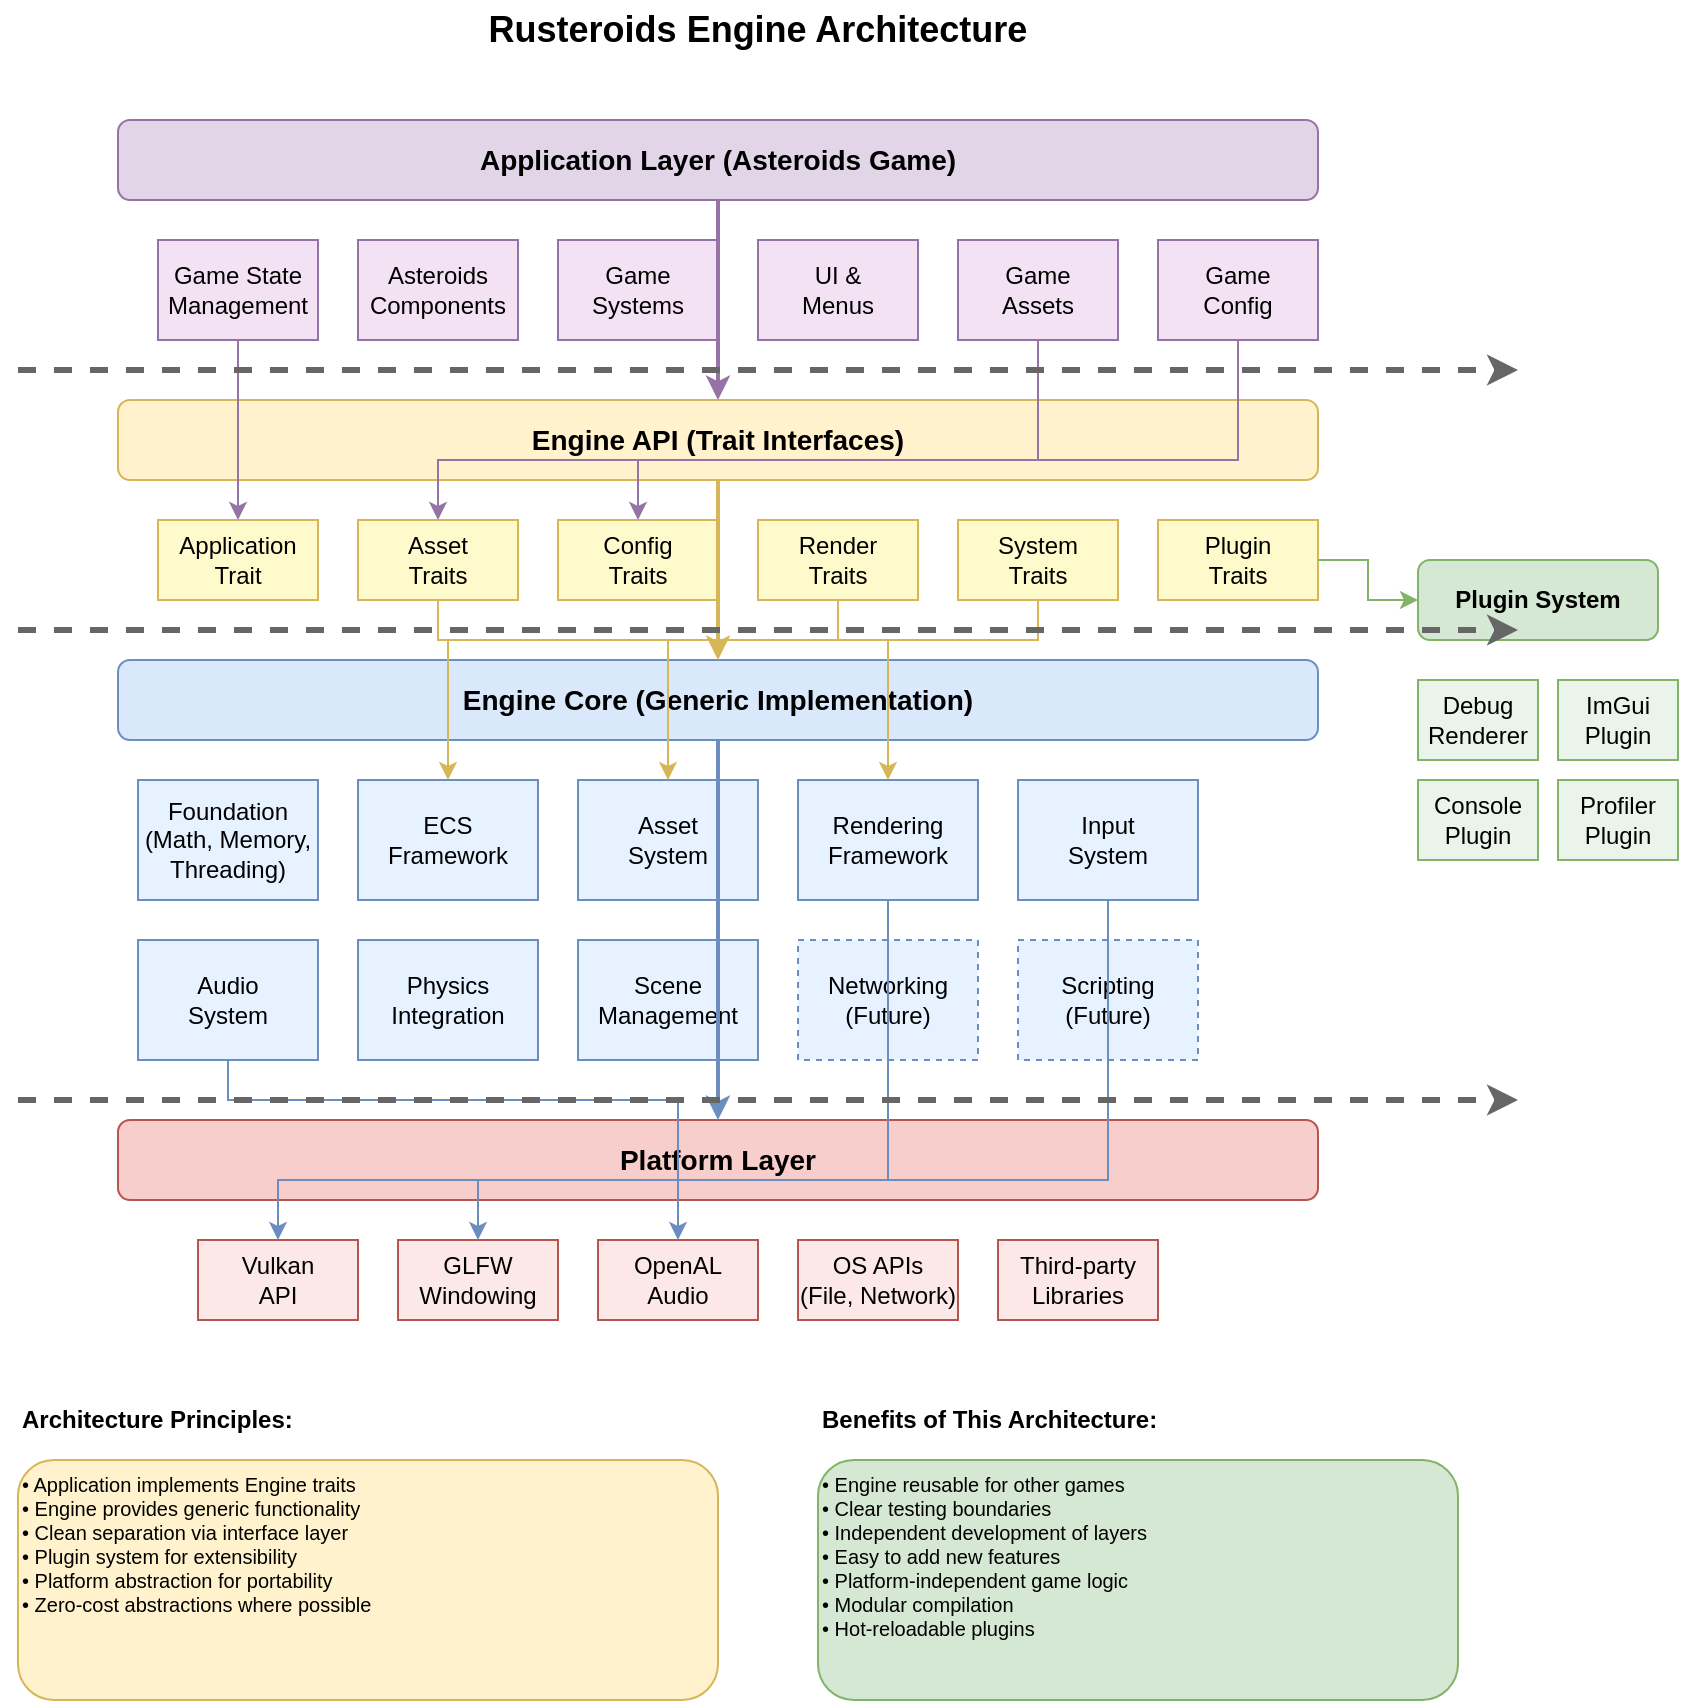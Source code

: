 <mxfile version="24.6.4" type="device">
  <diagram name="Engine Architecture" id="engine-arch">
    <mxGraphModel dx="1422" dy="954" grid="1" gridSize="10" guides="1" tooltips="1" connect="1" arrows="1" fold="1" page="1" pageScale="1" pageWidth="827" pageHeight="1169" math="0" shadow="0">
      <root>
        <mxCell id="0" />
        <mxCell id="1" parent="0" />
        
        <!-- Title -->
        <mxCell id="title" value="Rusteroids Engine Architecture" style="text;html=1;strokeColor=none;fillColor=none;align=center;verticalAlign=middle;whiteSpace=wrap;rounded=0;fontSize=18;fontStyle=1" vertex="1" parent="1">
          <mxGeometry x="280" y="20" width="280" height="30" as="geometry" />
        </mxCell>
        
        <!-- Application Layer -->
        <mxCell id="app_layer" value="Application Layer (Asteroids Game)" style="rounded=1;whiteSpace=wrap;html=1;fillColor=#e1d5e7;strokeColor=#9673a6;fontStyle=1;fontSize=14" vertex="1" parent="1">
          <mxGeometry x="100" y="80" width="600" height="40" as="geometry" />
        </mxCell>
        
        <!-- Application Components -->
        <mxCell id="game_state" value="Game State&#xa;Management" style="rounded=0;whiteSpace=wrap;html=1;fillColor=#f3e2f3;strokeColor=#9673a6" vertex="1" parent="1">
          <mxGeometry x="120" y="140" width="80" height="50" as="geometry" />
        </mxCell>
        
        <mxCell id="asteroids_components" value="Asteroids&#xa;Components" style="rounded=0;whiteSpace=wrap;html=1;fillColor=#f3e2f3;strokeColor=#9673a6" vertex="1" parent="1">
          <mxGeometry x="220" y="140" width="80" height="50" as="geometry" />
        </mxCell>
        
        <mxCell id="game_systems" value="Game&#xa;Systems" style="rounded=0;whiteSpace=wrap;html=1;fillColor=#f3e2f3;strokeColor=#9673a6" vertex="1" parent="1">
          <mxGeometry x="320" y="140" width="80" height="50" as="geometry" />
        </mxCell>
        
        <mxCell id="ui_menus" value="UI &amp;&#xa;Menus" style="rounded=0;whiteSpace=wrap;html=1;fillColor=#f3e2f3;strokeColor=#9673a6" vertex="1" parent="1">
          <mxGeometry x="420" y="140" width="80" height="50" as="geometry" />
        </mxCell>
        
        <mxCell id="game_assets" value="Game&#xa;Assets" style="rounded=0;whiteSpace=wrap;html=1;fillColor=#f3e2f3;strokeColor=#9673a6" vertex="1" parent="1">
          <mxGeometry x="520" y="140" width="80" height="50" as="geometry" />
        </mxCell>
        
        <mxCell id="game_config" value="Game&#xa;Config" style="rounded=0;whiteSpace=wrap;html=1;fillColor=#f3e2f3;strokeColor=#9673a6" vertex="1" parent="1">
          <mxGeometry x="620" y="140" width="80" height="50" as="geometry" />
        </mxCell>
        
        <!-- Interface Layer -->
        <mxCell id="interface_layer" value="Engine API (Trait Interfaces)" style="rounded=1;whiteSpace=wrap;html=1;fillColor=#fff2cc;strokeColor=#d6b656;fontStyle=1;fontSize=14" vertex="1" parent="1">
          <mxGeometry x="100" y="220" width="600" height="40" as="geometry" />
        </mxCell>
        
        <!-- Interface Traits -->
        <mxCell id="app_trait" value="Application&#xa;Trait" style="rounded=0;whiteSpace=wrap;html=1;fillColor=#fffacc;strokeColor=#d6b656" vertex="1" parent="1">
          <mxGeometry x="120" y="280" width="80" height="40" as="geometry" />
        </mxCell>
        
        <mxCell id="asset_trait" value="Asset&#xa;Traits" style="rounded=0;whiteSpace=wrap;html=1;fillColor=#fffacc;strokeColor=#d6b656" vertex="1" parent="1">
          <mxGeometry x="220" y="280" width="80" height="40" as="geometry" />
        </mxCell>
        
        <mxCell id="config_trait" value="Config&#xa;Traits" style="rounded=0;whiteSpace=wrap;html=1;fillColor=#fffacc;strokeColor=#d6b656" vertex="1" parent="1">
          <mxGeometry x="320" y="280" width="80" height="40" as="geometry" />
        </mxCell>
        
        <mxCell id="render_trait" value="Render&#xa;Traits" style="rounded=0;whiteSpace=wrap;html=1;fillColor=#fffacc;strokeColor=#d6b656" vertex="1" parent="1">
          <mxGeometry x="420" y="280" width="80" height="40" as="geometry" />
        </mxCell>
        
        <mxCell id="system_trait" value="System&#xa;Traits" style="rounded=0;whiteSpace=wrap;html=1;fillColor=#fffacc;strokeColor=#d6b656" vertex="1" parent="1">
          <mxGeometry x="520" y="280" width="80" height="40" as="geometry" />
        </mxCell>
        
        <mxCell id="plugin_trait" value="Plugin&#xa;Traits" style="rounded=0;whiteSpace=wrap;html=1;fillColor=#fffacc;strokeColor=#d6b656" vertex="1" parent="1">
          <mxGeometry x="620" y="280" width="80" height="40" as="geometry" />
        </mxCell>
        
        <!-- Engine Core Layer -->
        <mxCell id="engine_layer" value="Engine Core (Generic Implementation)" style="rounded=1;whiteSpace=wrap;html=1;fillColor=#dae8fc;strokeColor=#6c8ebf;fontStyle=1;fontSize=14" vertex="1" parent="1">
          <mxGeometry x="100" y="350" width="600" height="40" as="geometry" />
        </mxCell>
        
        <!-- Engine Subsystems Row 1 -->
        <mxCell id="foundation" value="Foundation&#xa;(Math, Memory,&#xa;Threading)" style="rounded=0;whiteSpace=wrap;html=1;fillColor=#e6f2ff;strokeColor=#6c8ebf" vertex="1" parent="1">
          <mxGeometry x="110" y="410" width="90" height="60" as="geometry" />
        </mxCell>
        
        <mxCell id="ecs" value="ECS&#xa;Framework" style="rounded=0;whiteSpace=wrap;html=1;fillColor=#e6f2ff;strokeColor=#6c8ebf" vertex="1" parent="1">
          <mxGeometry x="220" y="410" width="90" height="60" as="geometry" />
        </mxCell>
        
        <mxCell id="assets" value="Asset&#xa;System" style="rounded=0;whiteSpace=wrap;html=1;fillColor=#e6f2ff;strokeColor=#6c8ebf" vertex="1" parent="1">
          <mxGeometry x="330" y="410" width="90" height="60" as="geometry" />
        </mxCell>
        
        <mxCell id="render" value="Rendering&#xa;Framework" style="rounded=0;whiteSpace=wrap;html=1;fillColor=#e6f2ff;strokeColor=#6c8ebf" vertex="1" parent="1">
          <mxGeometry x="440" y="410" width="90" height="60" as="geometry" />
        </mxCell>
        
        <mxCell id="input" value="Input&#xa;System" style="rounded=0;whiteSpace=wrap;html=1;fillColor=#e6f2ff;strokeColor=#6c8ebf" vertex="1" parent="1">
          <mxGeometry x="550" y="410" width="90" height="60" as="geometry" />
        </mxCell>
        
        <!-- Engine Subsystems Row 2 -->
        <mxCell id="audio" value="Audio&#xa;System" style="rounded=0;whiteSpace=wrap;html=1;fillColor=#e6f2ff;strokeColor=#6c8ebf" vertex="1" parent="1">
          <mxGeometry x="110" y="490" width="90" height="60" as="geometry" />
        </mxCell>
        
        <mxCell id="physics" value="Physics&#xa;Integration" style="rounded=0;whiteSpace=wrap;html=1;fillColor=#e6f2ff;strokeColor=#6c8ebf" vertex="1" parent="1">
          <mxGeometry x="220" y="490" width="90" height="60" as="geometry" />
        </mxCell>
        
        <mxCell id="scene" value="Scene&#xa;Management" style="rounded=0;whiteSpace=wrap;html=1;fillColor=#e6f2ff;strokeColor=#6c8ebf" vertex="1" parent="1">
          <mxGeometry x="330" y="490" width="90" height="60" as="geometry" />
        </mxCell>
        
        <mxCell id="networking" value="Networking&#xa;(Future)" style="rounded=0;whiteSpace=wrap;html=1;fillColor=#e6f2ff;strokeColor=#6c8ebf;dashed=1" vertex="1" parent="1">
          <mxGeometry x="440" y="490" width="90" height="60" as="geometry" />
        </mxCell>
        
        <mxCell id="scripting" value="Scripting&#xa;(Future)" style="rounded=0;whiteSpace=wrap;html=1;fillColor=#e6f2ff;strokeColor=#6c8ebf;dashed=1" vertex="1" parent="1">
          <mxGeometry x="550" y="490" width="90" height="60" as="geometry" />
        </mxCell>
        
        <!-- Platform Layer -->
        <mxCell id="platform_layer" value="Platform Layer" style="rounded=1;whiteSpace=wrap;html=1;fillColor=#f8cecc;strokeColor=#b85450;fontStyle=1;fontSize=14" vertex="1" parent="1">
          <mxGeometry x="100" y="580" width="600" height="40" as="geometry" />
        </mxCell>
        
        <!-- Platform Components -->
        <mxCell id="vulkan" value="Vulkan&#xa;API" style="rounded=0;whiteSpace=wrap;html=1;fillColor=#fce8e6;strokeColor=#b85450" vertex="1" parent="1">
          <mxGeometry x="140" y="640" width="80" height="40" as="geometry" />
        </mxCell>
        
        <mxCell id="glfw" value="GLFW&#xa;Windowing" style="rounded=0;whiteSpace=wrap;html=1;fillColor=#fce8e6;strokeColor=#b85450" vertex="1" parent="1">
          <mxGeometry x="240" y="640" width="80" height="40" as="geometry" />
        </mxCell>
        
        <mxCell id="openal" value="OpenAL&#xa;Audio" style="rounded=0;whiteSpace=wrap;html=1;fillColor=#fce8e6;strokeColor=#b85450" vertex="1" parent="1">
          <mxGeometry x="340" y="640" width="80" height="40" as="geometry" />
        </mxCell>
        
        <mxCell id="os_apis" value="OS APIs&#xa;(File, Network)" style="rounded=0;whiteSpace=wrap;html=1;fillColor=#fce8e6;strokeColor=#b85450" vertex="1" parent="1">
          <mxGeometry x="440" y="640" width="80" height="40" as="geometry" />
        </mxCell>
        
        <mxCell id="third_party" value="Third-party&#xa;Libraries" style="rounded=0;whiteSpace=wrap;html=1;fillColor=#fce8e6;strokeColor=#b85450" vertex="1" parent="1">
          <mxGeometry x="540" y="640" width="80" height="40" as="geometry" />
        </mxCell>
        
        <!-- Data Flow Arrows -->
        <mxCell id="flow1" style="edgeStyle=orthogonalEdgeStyle;rounded=0;orthogonalLoop=1;jettySize=auto;html=1;strokeWidth=2;fillColor=#e1d5e7;strokeColor=#9673a6" edge="1" parent="1" source="app_layer" target="interface_layer">
          <mxGeometry relative="1" as="geometry" />
        </mxCell>
        
        <mxCell id="flow2" style="edgeStyle=orthogonalEdgeStyle;rounded=0;orthogonalLoop=1;jettySize=auto;html=1;strokeWidth=2;fillColor=#fff2cc;strokeColor=#d6b656" edge="1" parent="1" source="interface_layer" target="engine_layer">
          <mxGeometry relative="1" as="geometry" />
        </mxCell>
        
        <mxCell id="flow3" style="edgeStyle=orthogonalEdgeStyle;rounded=0;orthogonalLoop=1;jettySize=auto;html=1;strokeWidth=2;fillColor=#dae8fc;strokeColor=#6c8ebf" edge="1" parent="1" source="engine_layer" target="platform_layer">
          <mxGeometry relative="1" as="geometry" />
        </mxCell>
        
        <!-- Component connections (Application to Interface) -->
        <mxCell id="app_conn1" style="edgeStyle=orthogonalEdgeStyle;rounded=0;orthogonalLoop=1;jettySize=auto;html=1;strokeWidth=1;fillColor=#f3e2f3;strokeColor=#9673a6" edge="1" parent="1" source="game_state" target="app_trait">
          <mxGeometry relative="1" as="geometry" />
        </mxCell>
        
        <mxCell id="app_conn2" style="edgeStyle=orthogonalEdgeStyle;rounded=0;orthogonalLoop=1;jettySize=auto;html=1;strokeWidth=1;fillColor=#f3e2f3;strokeColor=#9673a6" edge="1" parent="1" source="game_assets" target="asset_trait">
          <mxGeometry relative="1" as="geometry">
            <Array as="points">
              <mxPoint x="560" y="250" />
              <mxPoint x="260" y="250" />
            </Array>
          </mxGeometry>
        </mxCell>
        
        <mxCell id="app_conn3" style="edgeStyle=orthogonalEdgeStyle;rounded=0;orthogonalLoop=1;jettySize=auto;html=1;strokeWidth=1;fillColor=#f3e2f3;strokeColor=#9673a6" edge="1" parent="1" source="game_config" target="config_trait">
          <mxGeometry relative="1" as="geometry">
            <Array as="points">
              <mxPoint x="660" y="250" />
              <mxPoint x="360" y="250" />
            </Array>
          </mxGeometry>
        </mxCell>
        
        <!-- Interface to Engine connections -->
        <mxCell id="eng_conn1" style="edgeStyle=orthogonalEdgeStyle;rounded=0;orthogonalLoop=1;jettySize=auto;html=1;strokeWidth=1;fillColor=#fffacc;strokeColor=#d6b656" edge="1" parent="1" source="asset_trait" target="assets">
          <mxGeometry relative="1" as="geometry">
            <Array as="points">
              <mxPoint x="260" y="340" />
              <mxPoint x="375" y="340" />
            </Array>
          </mxGeometry>
        </mxCell>
        
        <mxCell id="eng_conn2" style="edgeStyle=orthogonalEdgeStyle;rounded=0;orthogonalLoop=1;jettySize=auto;html=1;strokeWidth=1;fillColor=#fffacc;strokeColor=#d6b656" edge="1" parent="1" source="render_trait" target="render">
          <mxGeometry relative="1" as="geometry">
            <Array as="points">
              <mxPoint x="460" y="340" />
              <mxPoint x="485" y="340" />
            </Array>
          </mxGeometry>
        </mxCell>
        
        <mxCell id="eng_conn3" style="edgeStyle=orthogonalEdgeStyle;rounded=0;orthogonalLoop=1;jettySize=auto;html=1;strokeWidth=1;fillColor=#fffacc;strokeColor=#d6b656" edge="1" parent="1" source="system_trait" target="ecs">
          <mxGeometry relative="1" as="geometry">
            <Array as="points">
              <mxPoint x="560" y="340" />
              <mxPoint x="265" y="340" />
            </Array>
          </mxGeometry>
        </mxCell>
        
        <!-- Engine to Platform connections -->
        <mxCell id="plat_conn1" style="edgeStyle=orthogonalEdgeStyle;rounded=0;orthogonalLoop=1;jettySize=auto;html=1;strokeWidth=1;fillColor=#e6f2ff;strokeColor=#6c8ebf" edge="1" parent="1" source="render" target="vulkan">
          <mxGeometry relative="1" as="geometry">
            <Array as="points">
              <mxPoint x="485" y="610" />
              <mxPoint x="180" y="610" />
            </Array>
          </mxGeometry>
        </mxCell>
        
        <mxCell id="plat_conn2" style="edgeStyle=orthogonalEdgeStyle;rounded=0;orthogonalLoop=1;jettySize=auto;html=1;strokeWidth=1;fillColor=#e6f2ff;strokeColor=#6c8ebf" edge="1" parent="1" source="input" target="glfw">
          <mxGeometry relative="1" as="geometry">
            <Array as="points">
              <mxPoint x="595" y="610" />
              <mxPoint x="280" y="610" />
            </Array>
          </mxGeometry>
        </mxCell>
        
        <mxCell id="plat_conn3" style="edgeStyle=orthogonalEdgeStyle;rounded=0;orthogonalLoop=1;jettySize=auto;html=1;strokeWidth=1;fillColor=#e6f2ff;strokeColor=#6c8ebf" edge="1" parent="1" source="audio" target="openal">
          <mxGeometry relative="1" as="geometry">
            <Array as="points">
              <mxPoint x="155" y="570" />
              <mxPoint x="380" y="570" />
            </Array>
          </mxGeometry>
        </mxCell>
        
        <!-- Plugin System (Side) -->
        <mxCell id="plugin_system" value="Plugin System" style="rounded=1;whiteSpace=wrap;html=1;fillColor=#d5e8d4;strokeColor=#82b366;fontStyle=1" vertex="1" parent="1">
          <mxGeometry x="750" y="300" width="120" height="40" as="geometry" />
        </mxCell>
        
        <mxCell id="debug_plugin" value="Debug&#xa;Renderer" style="rounded=0;whiteSpace=wrap;html=1;fillColor=#eaf4ea;strokeColor=#82b366" vertex="1" parent="1">
          <mxGeometry x="750" y="360" width="60" height="40" as="geometry" />
        </mxCell>
        
        <mxCell id="imgui_plugin" value="ImGui&#xa;Plugin" style="rounded=0;whiteSpace=wrap;html=1;fillColor=#eaf4ea;strokeColor=#82b366" vertex="1" parent="1">
          <mxGeometry x="820" y="360" width="60" height="40" as="geometry" />
        </mxCell>
        
        <mxCell id="console_plugin" value="Console&#xa;Plugin" style="rounded=0;whiteSpace=wrap;html=1;fillColor=#eaf4ea;strokeColor=#82b366" vertex="1" parent="1">
          <mxGeometry x="750" y="410" width="60" height="40" as="geometry" />
        </mxCell>
        
        <mxCell id="profiler_plugin" value="Profiler&#xa;Plugin" style="rounded=0;whiteSpace=wrap;html=1;fillColor=#eaf4ea;strokeColor=#82b366" vertex="1" parent="1">
          <mxGeometry x="820" y="410" width="60" height="40" as="geometry" />
        </mxCell>
        
        <!-- Plugin connections -->
        <mxCell id="plugin_conn" style="edgeStyle=orthogonalEdgeStyle;rounded=0;orthogonalLoop=1;jettySize=auto;html=1;strokeWidth=1;fillColor=#d5e8d4;strokeColor=#82b366" edge="1" parent="1" source="plugin_trait" target="plugin_system">
          <mxGeometry relative="1" as="geometry" />
        </mxCell>
        
        <!-- Separation Lines -->
        <mxCell id="sep1" style="edgeStyle=none;rounded=0;orthogonalLoop=1;jettySize=auto;html=1;strokeWidth=3;strokeColor=#666666;dashed=1" edge="1" parent="1">
          <mxGeometry x="50" y="200" width="750" height="10" as="geometry">
            <mxPoint x="50" y="205" as="sourcePoint" />
            <mxPoint x="800" y="205" as="targetPoint" />
          </mxGeometry>
        </mxCell>
        
        <mxCell id="sep2" style="edgeStyle=none;rounded=0;orthogonalLoop=1;jettySize=auto;html=1;strokeWidth=3;strokeColor=#666666;dashed=1" edge="1" parent="1">
          <mxGeometry x="50" y="330" width="750" height="10" as="geometry">
            <mxPoint x="50" y="335" as="sourcePoint" />
            <mxPoint x="800" y="335" as="targetPoint" />
          </mxGeometry>
        </mxCell>
        
        <mxCell id="sep3" style="edgeStyle=none;rounded=0;orthogonalLoop=1;jettySize=auto;html=1;strokeWidth=3;strokeColor=#666666;dashed=1" edge="1" parent="1">
          <mxGeometry x="50" y="565" width="750" height="10" as="geometry">
            <mxPoint x="50" y="570" as="sourcePoint" />
            <mxPoint x="800" y="570" as="targetPoint" />
          </mxGeometry>
        </mxCell>
        
        <!-- Legend -->
        <mxCell id="legend_title" value="Architecture Principles:" style="text;html=1;strokeColor=none;fillColor=none;align=left;verticalAlign=middle;whiteSpace=wrap;rounded=0;fontSize=12;fontStyle=1" vertex="1" parent="1">
          <mxGeometry x="50" y="720" width="150" height="20" as="geometry" />
        </mxCell>
        
        <mxCell id="principles" value="• Application implements Engine traits&#xa;• Engine provides generic functionality&#xa;• Clean separation via interface layer&#xa;• Plugin system for extensibility&#xa;• Platform abstraction for portability&#xa;• Zero-cost abstractions where possible" style="text;html=1;strokeColor=#d6b656;fillColor=#fff2cc;align=left;verticalAlign=top;whiteSpace=wrap;rounded=1;fontSize=10" vertex="1" parent="1">
          <mxGeometry x="50" y="750" width="350" height="120" as="geometry" />
        </mxCell>
        
        <!-- Benefits -->
        <mxCell id="benefits_title" value="Benefits of This Architecture:" style="text;html=1;strokeColor=none;fillColor=none;align=left;verticalAlign=middle;whiteSpace=wrap;rounded=0;fontSize=12;fontStyle=1" vertex="1" parent="1">
          <mxGeometry x="450" y="720" width="180" height="20" as="geometry" />
        </mxCell>
        
        <mxCell id="benefits" value="• Engine reusable for other games&#xa;• Clear testing boundaries&#xa;• Independent development of layers&#xa;• Easy to add new features&#xa;• Platform-independent game logic&#xa;• Modular compilation&#xa;• Hot-reloadable plugins" style="text;html=1;strokeColor=#82b366;fillColor=#d5e8d4;align=left;verticalAlign=top;whiteSpace=wrap;rounded=1;fontSize=10" vertex="1" parent="1">
          <mxGeometry x="450" y="750" width="320" height="120" as="geometry" />
        </mxCell>
      </root>
    </mxGraphModel>
  </diagram>
</mxfile>
